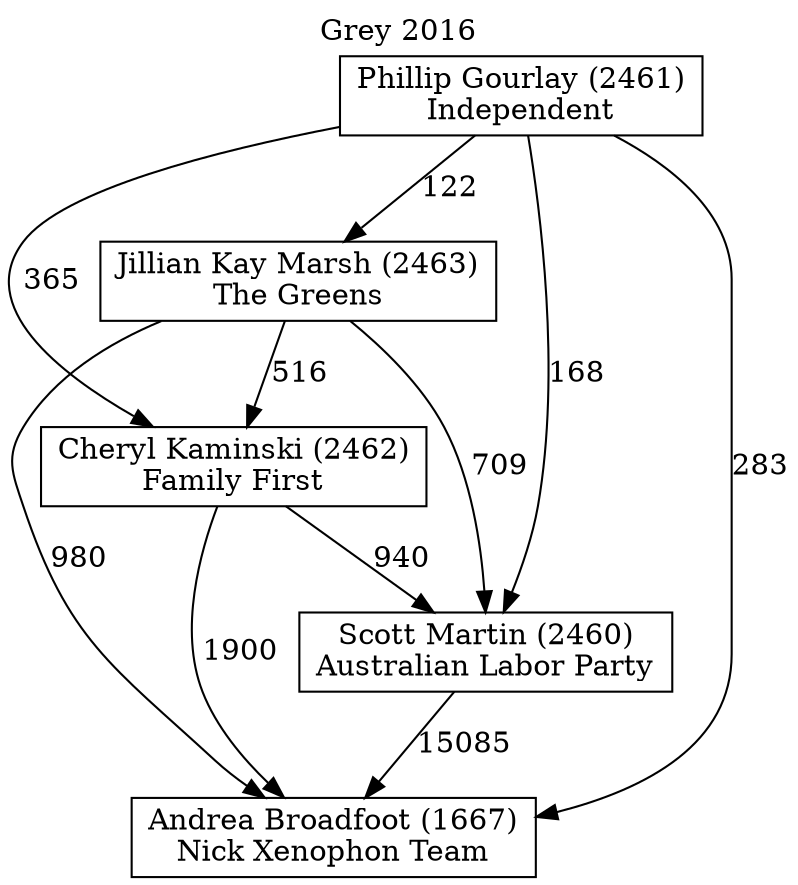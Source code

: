 // House preference flow
digraph "Andrea Broadfoot (1667)_Grey_2016" {
	graph [label="Grey 2016" labelloc=t mclimit=10]
	node [shape=box]
	"Andrea Broadfoot (1667)" [label="Andrea Broadfoot (1667)
Nick Xenophon Team"]
	"Scott Martin (2460)" [label="Scott Martin (2460)
Australian Labor Party"]
	"Cheryl Kaminski (2462)" [label="Cheryl Kaminski (2462)
Family First"]
	"Jillian Kay Marsh (2463)" [label="Jillian Kay Marsh (2463)
The Greens"]
	"Phillip Gourlay (2461)" [label="Phillip Gourlay (2461)
Independent"]
	"Scott Martin (2460)" -> "Andrea Broadfoot (1667)" [label=15085]
	"Cheryl Kaminski (2462)" -> "Scott Martin (2460)" [label=940]
	"Jillian Kay Marsh (2463)" -> "Cheryl Kaminski (2462)" [label=516]
	"Phillip Gourlay (2461)" -> "Jillian Kay Marsh (2463)" [label=122]
	"Cheryl Kaminski (2462)" -> "Andrea Broadfoot (1667)" [label=1900]
	"Jillian Kay Marsh (2463)" -> "Andrea Broadfoot (1667)" [label=980]
	"Phillip Gourlay (2461)" -> "Andrea Broadfoot (1667)" [label=283]
	"Phillip Gourlay (2461)" -> "Cheryl Kaminski (2462)" [label=365]
	"Jillian Kay Marsh (2463)" -> "Scott Martin (2460)" [label=709]
	"Phillip Gourlay (2461)" -> "Scott Martin (2460)" [label=168]
}
